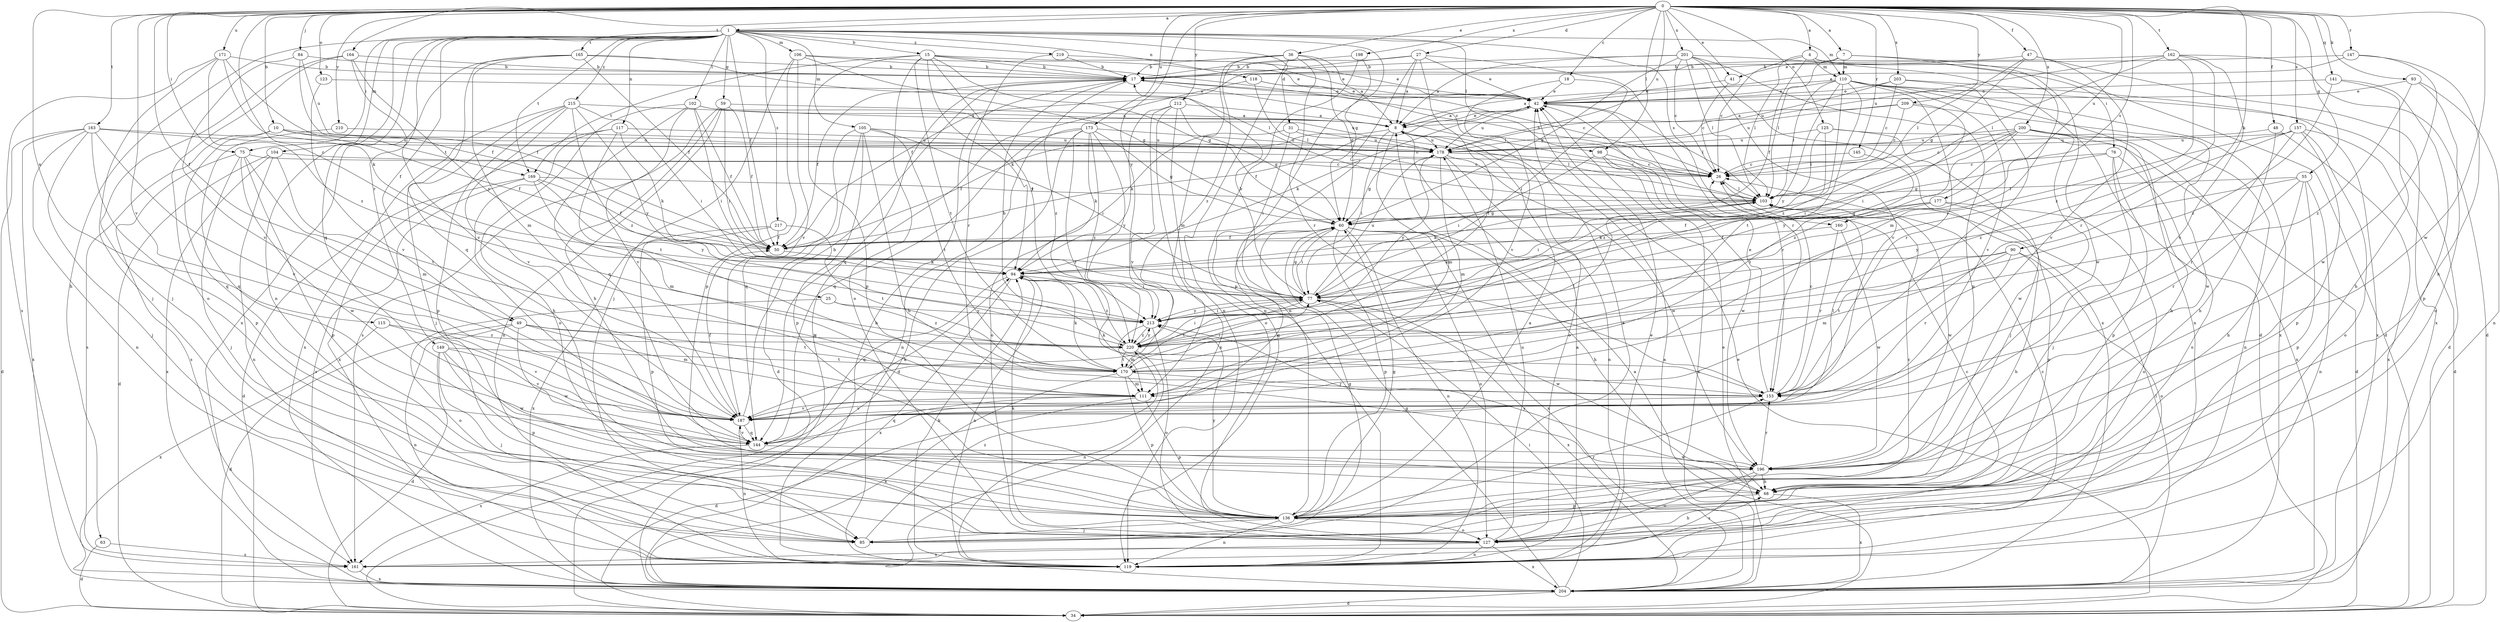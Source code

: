 strict digraph  {
0;
1;
4;
7;
8;
10;
15;
17;
18;
25;
26;
27;
31;
34;
36;
41;
42;
47;
48;
49;
50;
55;
59;
60;
63;
68;
75;
76;
77;
84;
85;
90;
93;
94;
98;
102;
103;
104;
105;
106;
110;
111;
115;
117;
118;
119;
123;
125;
127;
136;
141;
144;
145;
147;
149;
153;
157;
160;
161;
162;
163;
164;
165;
169;
170;
171;
173;
177;
178;
187;
196;
198;
200;
201;
203;
204;
209;
210;
212;
213;
215;
217;
219;
220;
0 -> 1  [label=a];
0 -> 4  [label=a];
0 -> 7  [label=a];
0 -> 10  [label=b];
0 -> 18  [label=c];
0 -> 25  [label=c];
0 -> 27  [label=d];
0 -> 36  [label=e];
0 -> 41  [label=e];
0 -> 47  [label=f];
0 -> 48  [label=f];
0 -> 49  [label=f];
0 -> 55  [label=g];
0 -> 75  [label=i];
0 -> 84  [label=j];
0 -> 90  [label=k];
0 -> 93  [label=k];
0 -> 98  [label=l];
0 -> 115  [label=n];
0 -> 123  [label=o];
0 -> 125  [label=o];
0 -> 141  [label=q];
0 -> 145  [label=r];
0 -> 147  [label=r];
0 -> 157  [label=s];
0 -> 160  [label=s];
0 -> 162  [label=t];
0 -> 163  [label=t];
0 -> 164  [label=t];
0 -> 171  [label=u];
0 -> 173  [label=u];
0 -> 177  [label=u];
0 -> 178  [label=u];
0 -> 187  [label=v];
0 -> 196  [label=w];
0 -> 198  [label=x];
0 -> 200  [label=x];
0 -> 201  [label=x];
0 -> 203  [label=x];
0 -> 209  [label=y];
0 -> 210  [label=y];
0 -> 212  [label=y];
0 -> 213  [label=y];
1 -> 15  [label=b];
1 -> 31  [label=d];
1 -> 49  [label=f];
1 -> 50  [label=f];
1 -> 59  [label=g];
1 -> 60  [label=g];
1 -> 63  [label=h];
1 -> 75  [label=i];
1 -> 98  [label=l];
1 -> 102  [label=l];
1 -> 104  [label=m];
1 -> 105  [label=m];
1 -> 106  [label=m];
1 -> 110  [label=m];
1 -> 117  [label=n];
1 -> 118  [label=n];
1 -> 119  [label=n];
1 -> 144  [label=q];
1 -> 149  [label=r];
1 -> 160  [label=s];
1 -> 165  [label=t];
1 -> 169  [label=t];
1 -> 215  [label=z];
1 -> 217  [label=z];
1 -> 219  [label=z];
4 -> 26  [label=c];
4 -> 34  [label=d];
4 -> 50  [label=f];
4 -> 76  [label=i];
4 -> 103  [label=l];
4 -> 110  [label=m];
7 -> 41  [label=e];
7 -> 103  [label=l];
7 -> 110  [label=m];
7 -> 111  [label=m];
7 -> 196  [label=w];
8 -> 42  [label=e];
8 -> 50  [label=f];
8 -> 77  [label=i];
8 -> 111  [label=m];
8 -> 127  [label=o];
8 -> 178  [label=u];
10 -> 50  [label=f];
10 -> 144  [label=q];
10 -> 161  [label=s];
10 -> 169  [label=t];
10 -> 178  [label=u];
15 -> 17  [label=b];
15 -> 26  [label=c];
15 -> 42  [label=e];
15 -> 60  [label=g];
15 -> 94  [label=k];
15 -> 127  [label=o];
15 -> 136  [label=p];
15 -> 169  [label=t];
15 -> 170  [label=t];
15 -> 213  [label=y];
17 -> 42  [label=e];
17 -> 50  [label=f];
17 -> 103  [label=l];
17 -> 204  [label=x];
17 -> 220  [label=z];
18 -> 42  [label=e];
18 -> 77  [label=i];
18 -> 187  [label=v];
25 -> 127  [label=o];
25 -> 213  [label=y];
25 -> 220  [label=z];
26 -> 17  [label=b];
26 -> 103  [label=l];
27 -> 8  [label=a];
27 -> 17  [label=b];
27 -> 42  [label=e];
27 -> 50  [label=f];
27 -> 119  [label=n];
27 -> 153  [label=r];
27 -> 170  [label=t];
31 -> 77  [label=i];
31 -> 103  [label=l];
31 -> 127  [label=o];
31 -> 178  [label=u];
34 -> 8  [label=a];
34 -> 42  [label=e];
36 -> 8  [label=a];
36 -> 17  [label=b];
36 -> 60  [label=g];
36 -> 111  [label=m];
36 -> 119  [label=n];
36 -> 153  [label=r];
36 -> 220  [label=z];
41 -> 26  [label=c];
41 -> 42  [label=e];
42 -> 8  [label=a];
42 -> 50  [label=f];
42 -> 94  [label=k];
42 -> 103  [label=l];
42 -> 153  [label=r];
42 -> 178  [label=u];
47 -> 17  [label=b];
47 -> 60  [label=g];
47 -> 103  [label=l];
47 -> 187  [label=v];
47 -> 204  [label=x];
48 -> 68  [label=h];
48 -> 178  [label=u];
48 -> 204  [label=x];
49 -> 34  [label=d];
49 -> 111  [label=m];
49 -> 119  [label=n];
49 -> 170  [label=t];
49 -> 196  [label=w];
49 -> 220  [label=z];
50 -> 94  [label=k];
55 -> 68  [label=h];
55 -> 103  [label=l];
55 -> 119  [label=n];
55 -> 136  [label=p];
55 -> 153  [label=r];
55 -> 213  [label=y];
59 -> 8  [label=a];
59 -> 50  [label=f];
59 -> 68  [label=h];
59 -> 77  [label=i];
59 -> 119  [label=n];
59 -> 161  [label=s];
60 -> 50  [label=f];
60 -> 68  [label=h];
60 -> 77  [label=i];
60 -> 119  [label=n];
60 -> 127  [label=o];
60 -> 136  [label=p];
60 -> 144  [label=q];
60 -> 204  [label=x];
63 -> 34  [label=d];
63 -> 161  [label=s];
68 -> 136  [label=p];
68 -> 204  [label=x];
68 -> 213  [label=y];
75 -> 26  [label=c];
75 -> 85  [label=j];
75 -> 111  [label=m];
75 -> 136  [label=p];
75 -> 161  [label=s];
75 -> 196  [label=w];
76 -> 26  [label=c];
76 -> 60  [label=g];
76 -> 85  [label=j];
76 -> 127  [label=o];
76 -> 136  [label=p];
77 -> 17  [label=b];
77 -> 60  [label=g];
77 -> 170  [label=t];
77 -> 178  [label=u];
77 -> 196  [label=w];
77 -> 204  [label=x];
77 -> 213  [label=y];
84 -> 17  [label=b];
84 -> 50  [label=f];
84 -> 178  [label=u];
84 -> 187  [label=v];
85 -> 26  [label=c];
85 -> 42  [label=e];
85 -> 60  [label=g];
85 -> 220  [label=z];
90 -> 68  [label=h];
90 -> 94  [label=k];
90 -> 111  [label=m];
90 -> 127  [label=o];
90 -> 153  [label=r];
90 -> 170  [label=t];
93 -> 42  [label=e];
93 -> 119  [label=n];
93 -> 127  [label=o];
93 -> 220  [label=z];
94 -> 77  [label=i];
94 -> 119  [label=n];
94 -> 144  [label=q];
94 -> 204  [label=x];
94 -> 220  [label=z];
98 -> 26  [label=c];
98 -> 77  [label=i];
98 -> 196  [label=w];
98 -> 204  [label=x];
102 -> 8  [label=a];
102 -> 50  [label=f];
102 -> 77  [label=i];
102 -> 127  [label=o];
102 -> 144  [label=q];
102 -> 178  [label=u];
102 -> 187  [label=v];
103 -> 60  [label=g];
103 -> 77  [label=i];
103 -> 94  [label=k];
103 -> 196  [label=w];
104 -> 26  [label=c];
104 -> 34  [label=d];
104 -> 119  [label=n];
104 -> 170  [label=t];
104 -> 204  [label=x];
105 -> 34  [label=d];
105 -> 68  [label=h];
105 -> 77  [label=i];
105 -> 136  [label=p];
105 -> 144  [label=q];
105 -> 170  [label=t];
105 -> 178  [label=u];
106 -> 17  [label=b];
106 -> 42  [label=e];
106 -> 60  [label=g];
106 -> 85  [label=j];
106 -> 136  [label=p];
106 -> 187  [label=v];
110 -> 8  [label=a];
110 -> 34  [label=d];
110 -> 42  [label=e];
110 -> 103  [label=l];
110 -> 119  [label=n];
110 -> 153  [label=r];
110 -> 170  [label=t];
110 -> 187  [label=v];
110 -> 204  [label=x];
110 -> 213  [label=y];
110 -> 220  [label=z];
111 -> 34  [label=d];
111 -> 136  [label=p];
111 -> 144  [label=q];
111 -> 187  [label=v];
115 -> 187  [label=v];
115 -> 204  [label=x];
115 -> 220  [label=z];
117 -> 68  [label=h];
117 -> 94  [label=k];
117 -> 170  [label=t];
117 -> 178  [label=u];
117 -> 204  [label=x];
118 -> 26  [label=c];
118 -> 42  [label=e];
118 -> 103  [label=l];
118 -> 144  [label=q];
119 -> 8  [label=a];
119 -> 17  [label=b];
119 -> 26  [label=c];
119 -> 42  [label=e];
119 -> 94  [label=k];
123 -> 42  [label=e];
123 -> 187  [label=v];
125 -> 34  [label=d];
125 -> 85  [label=j];
125 -> 103  [label=l];
125 -> 178  [label=u];
125 -> 220  [label=z];
127 -> 68  [label=h];
127 -> 94  [label=k];
127 -> 119  [label=n];
127 -> 161  [label=s];
127 -> 178  [label=u];
127 -> 204  [label=x];
136 -> 8  [label=a];
136 -> 60  [label=g];
136 -> 85  [label=j];
136 -> 119  [label=n];
136 -> 127  [label=o];
136 -> 153  [label=r];
136 -> 213  [label=y];
141 -> 42  [label=e];
141 -> 68  [label=h];
141 -> 136  [label=p];
141 -> 220  [label=z];
144 -> 94  [label=k];
144 -> 161  [label=s];
144 -> 187  [label=v];
144 -> 196  [label=w];
145 -> 26  [label=c];
145 -> 170  [label=t];
147 -> 17  [label=b];
147 -> 42  [label=e];
147 -> 68  [label=h];
147 -> 196  [label=w];
149 -> 34  [label=d];
149 -> 85  [label=j];
149 -> 136  [label=p];
149 -> 170  [label=t];
149 -> 187  [label=v];
149 -> 196  [label=w];
153 -> 26  [label=c];
153 -> 42  [label=e];
153 -> 94  [label=k];
153 -> 187  [label=v];
157 -> 34  [label=d];
157 -> 77  [label=i];
157 -> 127  [label=o];
157 -> 136  [label=p];
157 -> 153  [label=r];
157 -> 178  [label=u];
157 -> 220  [label=z];
160 -> 50  [label=f];
160 -> 153  [label=r];
160 -> 196  [label=w];
161 -> 26  [label=c];
161 -> 204  [label=x];
162 -> 17  [label=b];
162 -> 34  [label=d];
162 -> 103  [label=l];
162 -> 153  [label=r];
162 -> 178  [label=u];
162 -> 187  [label=v];
162 -> 220  [label=z];
163 -> 26  [label=c];
163 -> 34  [label=d];
163 -> 85  [label=j];
163 -> 119  [label=n];
163 -> 136  [label=p];
163 -> 178  [label=u];
163 -> 187  [label=v];
163 -> 204  [label=x];
164 -> 17  [label=b];
164 -> 85  [label=j];
164 -> 127  [label=o];
164 -> 187  [label=v];
164 -> 213  [label=y];
165 -> 17  [label=b];
165 -> 50  [label=f];
165 -> 103  [label=l];
165 -> 111  [label=m];
165 -> 144  [label=q];
165 -> 204  [label=x];
169 -> 34  [label=d];
169 -> 50  [label=f];
169 -> 103  [label=l];
169 -> 111  [label=m];
169 -> 161  [label=s];
169 -> 213  [label=y];
170 -> 77  [label=i];
170 -> 94  [label=k];
170 -> 103  [label=l];
170 -> 111  [label=m];
170 -> 136  [label=p];
170 -> 153  [label=r];
170 -> 204  [label=x];
171 -> 17  [label=b];
171 -> 50  [label=f];
171 -> 85  [label=j];
171 -> 94  [label=k];
171 -> 161  [label=s];
171 -> 220  [label=z];
173 -> 34  [label=d];
173 -> 60  [label=g];
173 -> 94  [label=k];
173 -> 119  [label=n];
173 -> 144  [label=q];
173 -> 153  [label=r];
173 -> 178  [label=u];
173 -> 213  [label=y];
173 -> 220  [label=z];
177 -> 50  [label=f];
177 -> 60  [label=g];
177 -> 94  [label=k];
177 -> 127  [label=o];
177 -> 136  [label=p];
178 -> 26  [label=c];
178 -> 60  [label=g];
178 -> 111  [label=m];
178 -> 119  [label=n];
178 -> 196  [label=w];
178 -> 213  [label=y];
187 -> 17  [label=b];
187 -> 50  [label=f];
187 -> 103  [label=l];
187 -> 119  [label=n];
187 -> 144  [label=q];
196 -> 68  [label=h];
196 -> 127  [label=o];
196 -> 153  [label=r];
196 -> 161  [label=s];
198 -> 17  [label=b];
198 -> 119  [label=n];
198 -> 136  [label=p];
200 -> 26  [label=c];
200 -> 68  [label=h];
200 -> 77  [label=i];
200 -> 119  [label=n];
200 -> 178  [label=u];
200 -> 196  [label=w];
200 -> 204  [label=x];
200 -> 213  [label=y];
200 -> 220  [label=z];
201 -> 8  [label=a];
201 -> 17  [label=b];
201 -> 26  [label=c];
201 -> 34  [label=d];
201 -> 60  [label=g];
201 -> 103  [label=l];
201 -> 136  [label=p];
201 -> 187  [label=v];
201 -> 204  [label=x];
203 -> 26  [label=c];
203 -> 42  [label=e];
203 -> 153  [label=r];
203 -> 178  [label=u];
203 -> 204  [label=x];
204 -> 8  [label=a];
204 -> 34  [label=d];
204 -> 42  [label=e];
204 -> 60  [label=g];
204 -> 77  [label=i];
204 -> 103  [label=l];
209 -> 8  [label=a];
209 -> 26  [label=c];
209 -> 77  [label=i];
209 -> 178  [label=u];
209 -> 196  [label=w];
210 -> 144  [label=q];
210 -> 178  [label=u];
212 -> 8  [label=a];
212 -> 60  [label=g];
212 -> 94  [label=k];
212 -> 127  [label=o];
212 -> 187  [label=v];
212 -> 204  [label=x];
213 -> 77  [label=i];
213 -> 111  [label=m];
213 -> 127  [label=o];
213 -> 220  [label=z];
215 -> 8  [label=a];
215 -> 77  [label=i];
215 -> 85  [label=j];
215 -> 136  [label=p];
215 -> 187  [label=v];
215 -> 204  [label=x];
215 -> 213  [label=y];
215 -> 220  [label=z];
217 -> 50  [label=f];
217 -> 136  [label=p];
217 -> 170  [label=t];
217 -> 204  [label=x];
219 -> 17  [label=b];
219 -> 42  [label=e];
219 -> 153  [label=r];
220 -> 17  [label=b];
220 -> 77  [label=i];
220 -> 119  [label=n];
220 -> 170  [label=t];
220 -> 213  [label=y];
}
